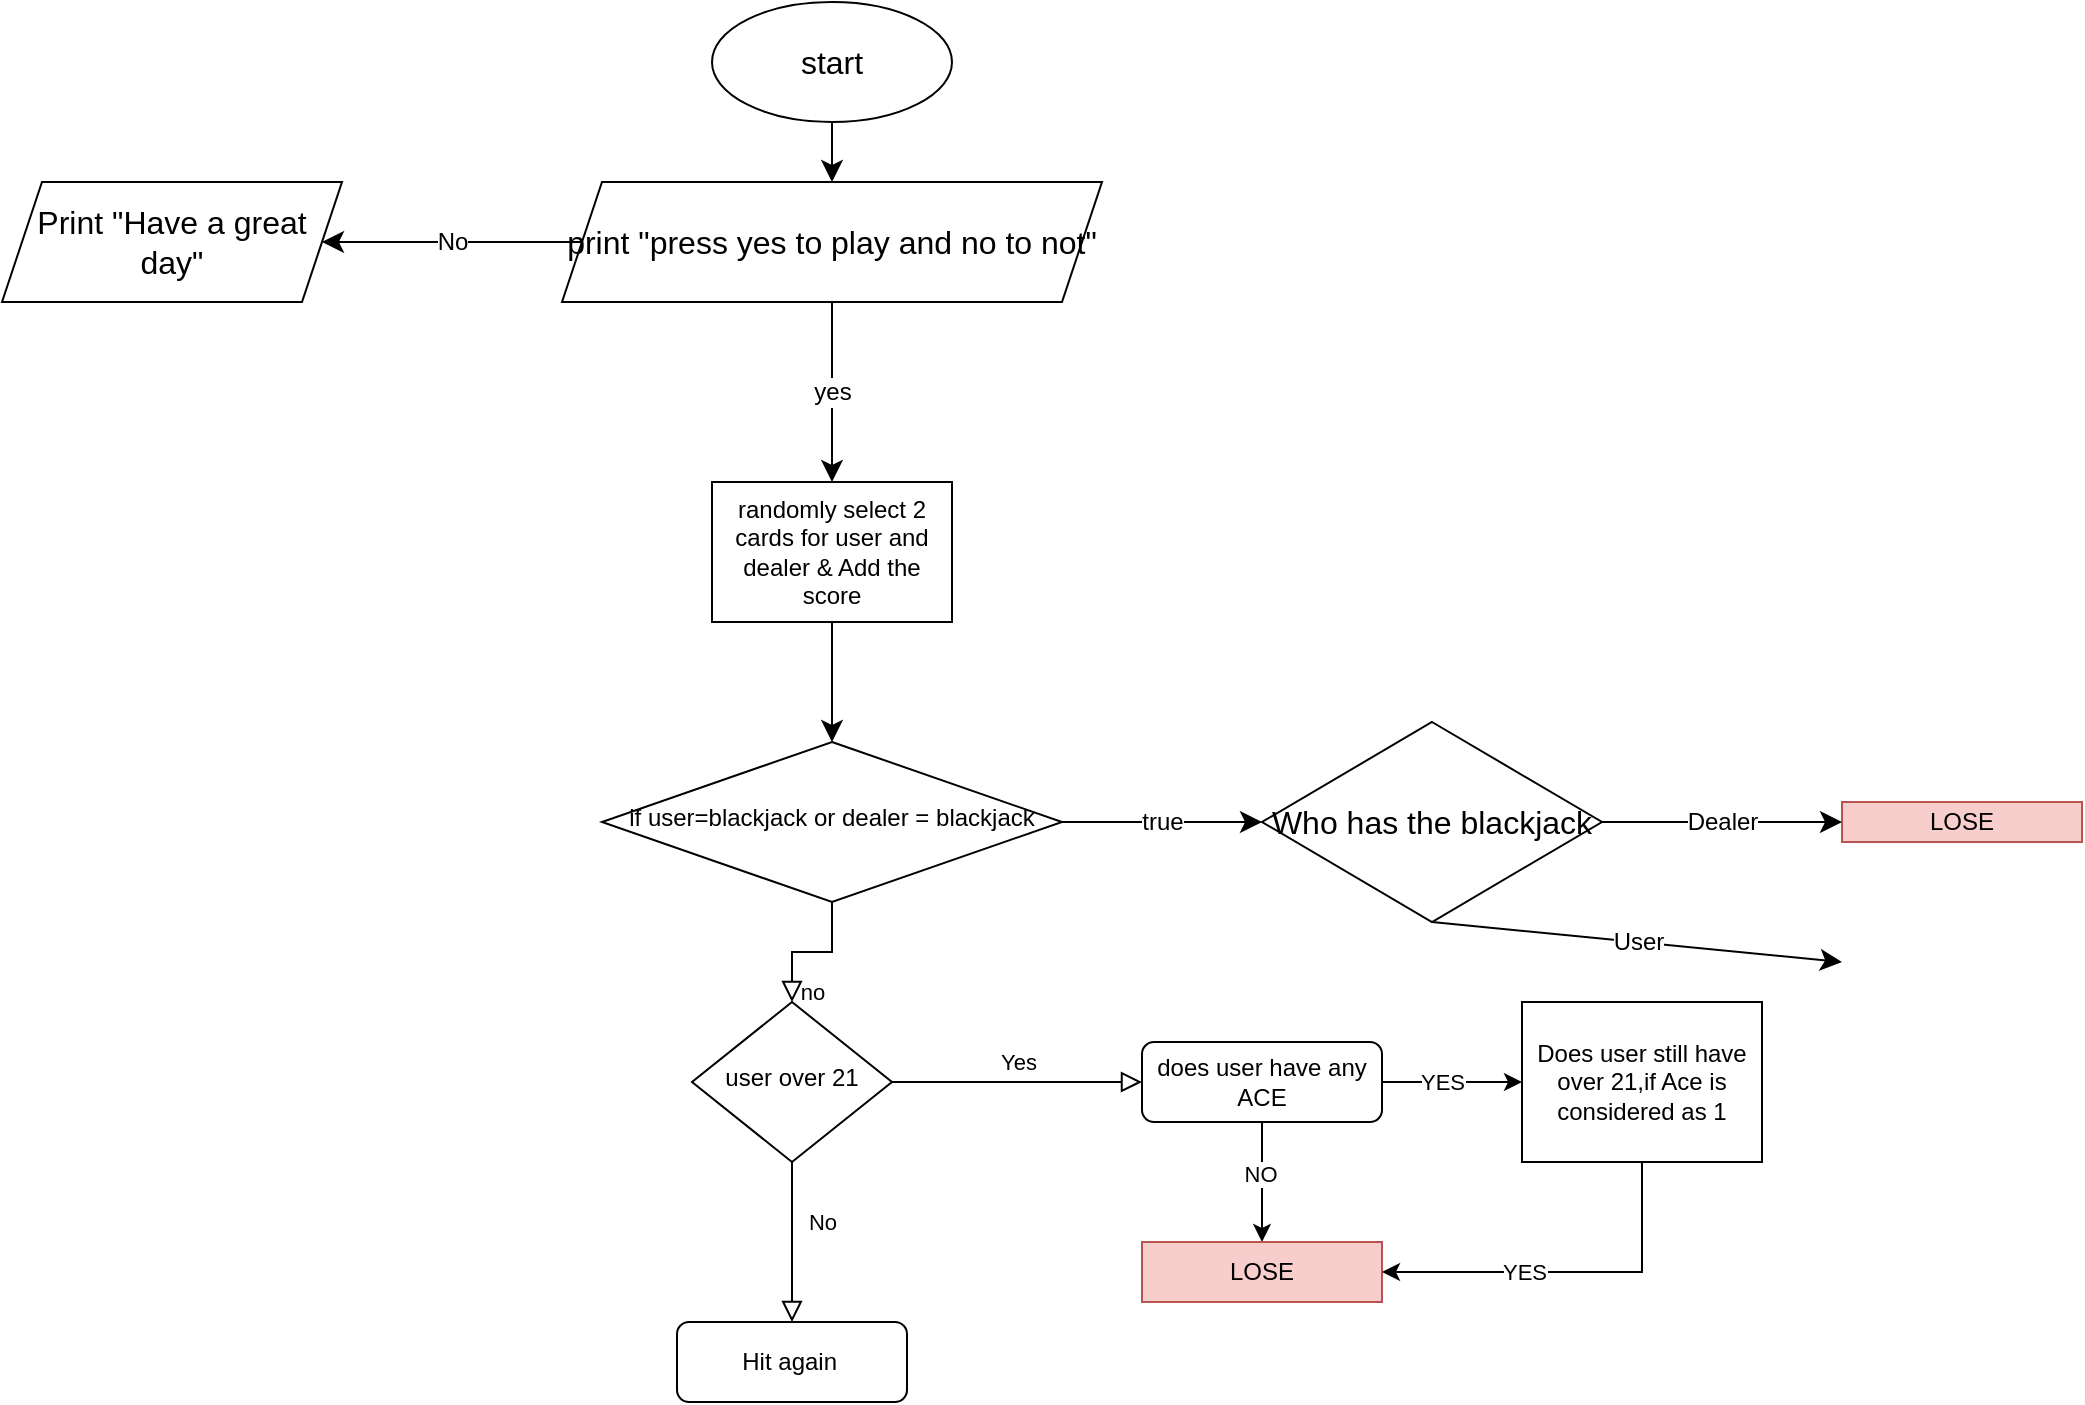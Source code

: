 <mxfile version="22.1.17" type="github">
  <diagram id="C5RBs43oDa-KdzZeNtuy" name="Page-1">
    <mxGraphModel dx="1659" dy="1642" grid="1" gridSize="10" guides="1" tooltips="1" connect="1" arrows="1" fold="1" page="1" pageScale="1" pageWidth="827" pageHeight="1169" math="0" shadow="0">
      <root>
        <mxCell id="WIyWlLk6GJQsqaUBKTNV-0" />
        <mxCell id="WIyWlLk6GJQsqaUBKTNV-1" parent="WIyWlLk6GJQsqaUBKTNV-0" />
        <mxCell id="WIyWlLk6GJQsqaUBKTNV-4" value="no" style="rounded=0;html=1;jettySize=auto;orthogonalLoop=1;fontSize=11;endArrow=block;endFill=0;endSize=8;strokeWidth=1;shadow=0;labelBackgroundColor=none;edgeStyle=orthogonalEdgeStyle;" parent="WIyWlLk6GJQsqaUBKTNV-1" source="WIyWlLk6GJQsqaUBKTNV-6" target="WIyWlLk6GJQsqaUBKTNV-10" edge="1">
          <mxGeometry y="20" relative="1" as="geometry">
            <mxPoint as="offset" />
          </mxGeometry>
        </mxCell>
        <mxCell id="fZTOCJYXv9TFJaALJ5_O-0" value="true" style="edgeStyle=none;curved=1;rounded=0;orthogonalLoop=1;jettySize=auto;html=1;fontSize=12;startSize=8;endSize=8;" parent="WIyWlLk6GJQsqaUBKTNV-1" source="WIyWlLk6GJQsqaUBKTNV-6" edge="1">
          <mxGeometry relative="1" as="geometry">
            <mxPoint x="390" y="210" as="targetPoint" />
            <Array as="points">
              <mxPoint x="350" y="210" />
            </Array>
          </mxGeometry>
        </mxCell>
        <mxCell id="WIyWlLk6GJQsqaUBKTNV-6" value="if user=blackjack or dealer = blackjack" style="rhombus;whiteSpace=wrap;html=1;shadow=0;fontFamily=Helvetica;fontSize=12;align=center;strokeWidth=1;spacing=6;spacingTop=-4;" parent="WIyWlLk6GJQsqaUBKTNV-1" vertex="1">
          <mxGeometry x="60" y="170" width="230" height="80" as="geometry" />
        </mxCell>
        <mxCell id="WIyWlLk6GJQsqaUBKTNV-8" value="No" style="rounded=0;html=1;jettySize=auto;orthogonalLoop=1;fontSize=11;endArrow=block;endFill=0;endSize=8;strokeWidth=1;shadow=0;labelBackgroundColor=none;edgeStyle=orthogonalEdgeStyle;" parent="WIyWlLk6GJQsqaUBKTNV-1" source="WIyWlLk6GJQsqaUBKTNV-10" target="WIyWlLk6GJQsqaUBKTNV-11" edge="1">
          <mxGeometry x="-0.25" y="15" relative="1" as="geometry">
            <mxPoint as="offset" />
          </mxGeometry>
        </mxCell>
        <mxCell id="WIyWlLk6GJQsqaUBKTNV-9" value="Yes" style="edgeStyle=orthogonalEdgeStyle;rounded=0;html=1;jettySize=auto;orthogonalLoop=1;fontSize=11;endArrow=block;endFill=0;endSize=8;strokeWidth=1;shadow=0;labelBackgroundColor=none;" parent="WIyWlLk6GJQsqaUBKTNV-1" source="WIyWlLk6GJQsqaUBKTNV-10" target="WIyWlLk6GJQsqaUBKTNV-12" edge="1">
          <mxGeometry y="10" relative="1" as="geometry">
            <mxPoint as="offset" />
          </mxGeometry>
        </mxCell>
        <mxCell id="WIyWlLk6GJQsqaUBKTNV-10" value="user over 21" style="rhombus;whiteSpace=wrap;html=1;shadow=0;fontFamily=Helvetica;fontSize=12;align=center;strokeWidth=1;spacing=6;spacingTop=-4;" parent="WIyWlLk6GJQsqaUBKTNV-1" vertex="1">
          <mxGeometry x="105" y="300" width="100" height="80" as="geometry" />
        </mxCell>
        <mxCell id="WIyWlLk6GJQsqaUBKTNV-11" value="Hit again&amp;nbsp;" style="rounded=1;whiteSpace=wrap;html=1;fontSize=12;glass=0;strokeWidth=1;shadow=0;" parent="WIyWlLk6GJQsqaUBKTNV-1" vertex="1">
          <mxGeometry x="97.5" y="460" width="115" height="40" as="geometry" />
        </mxCell>
        <mxCell id="-vmxAGaNy3Ip-F6INyVo-8" style="edgeStyle=orthogonalEdgeStyle;rounded=0;orthogonalLoop=1;jettySize=auto;html=1;exitX=1;exitY=0.5;exitDx=0;exitDy=0;" parent="WIyWlLk6GJQsqaUBKTNV-1" source="WIyWlLk6GJQsqaUBKTNV-12" target="PNmAnyKzpZwrG4b_xcnc-0" edge="1">
          <mxGeometry relative="1" as="geometry">
            <mxPoint x="560" y="320" as="targetPoint" />
          </mxGeometry>
        </mxCell>
        <mxCell id="-vmxAGaNy3Ip-F6INyVo-9" value="YES" style="edgeLabel;html=1;align=center;verticalAlign=middle;resizable=0;points=[];" parent="-vmxAGaNy3Ip-F6INyVo-8" connectable="0" vertex="1">
          <mxGeometry x="0.233" y="1" relative="1" as="geometry">
            <mxPoint x="-13" y="1" as="offset" />
          </mxGeometry>
        </mxCell>
        <mxCell id="PNmAnyKzpZwrG4b_xcnc-1" style="edgeStyle=orthogonalEdgeStyle;rounded=0;orthogonalLoop=1;jettySize=auto;html=1;exitX=0.5;exitY=1;exitDx=0;exitDy=0;" parent="WIyWlLk6GJQsqaUBKTNV-1" source="WIyWlLk6GJQsqaUBKTNV-12" target="-vmxAGaNy3Ip-F6INyVo-11" edge="1">
          <mxGeometry relative="1" as="geometry" />
        </mxCell>
        <mxCell id="PNmAnyKzpZwrG4b_xcnc-2" value="NO" style="edgeLabel;html=1;align=center;verticalAlign=middle;resizable=0;points=[];" parent="PNmAnyKzpZwrG4b_xcnc-1" connectable="0" vertex="1">
          <mxGeometry x="-0.152" y="-1" relative="1" as="geometry">
            <mxPoint as="offset" />
          </mxGeometry>
        </mxCell>
        <mxCell id="WIyWlLk6GJQsqaUBKTNV-12" value="does user have any ACE" style="rounded=1;whiteSpace=wrap;html=1;fontSize=12;glass=0;strokeWidth=1;shadow=0;" parent="WIyWlLk6GJQsqaUBKTNV-1" vertex="1">
          <mxGeometry x="330" y="320" width="120" height="40" as="geometry" />
        </mxCell>
        <mxCell id="A9qofR3zjfavTWuGErba-2" value="LOSE" style="rounded=0;whiteSpace=wrap;html=1;fillColor=#f8cecc;strokeColor=#b85450;" parent="WIyWlLk6GJQsqaUBKTNV-1" vertex="1">
          <mxGeometry x="680" y="200" width="120" height="20" as="geometry" />
        </mxCell>
        <mxCell id="f4p6oUIWA1pbFgIaC3UM-0" style="edgeStyle=none;curved=1;rounded=0;orthogonalLoop=1;jettySize=auto;html=1;entryX=0.5;entryY=0;entryDx=0;entryDy=0;fontSize=12;startSize=8;endSize=8;" parent="WIyWlLk6GJQsqaUBKTNV-1" source="-vmxAGaNy3Ip-F6INyVo-7" target="WIyWlLk6GJQsqaUBKTNV-6" edge="1">
          <mxGeometry relative="1" as="geometry" />
        </mxCell>
        <mxCell id="-vmxAGaNy3Ip-F6INyVo-7" value="randomly select 2 cards for user and dealer&amp;nbsp;&amp;amp; Add the score" style="rounded=0;whiteSpace=wrap;html=1;" parent="WIyWlLk6GJQsqaUBKTNV-1" vertex="1">
          <mxGeometry x="115" y="40" width="120" height="70" as="geometry" />
        </mxCell>
        <mxCell id="fZTOCJYXv9TFJaALJ5_O-2" value="Dealer" style="edgeStyle=none;curved=1;rounded=0;orthogonalLoop=1;jettySize=auto;html=1;exitX=1;exitY=0.5;exitDx=0;exitDy=0;entryX=0;entryY=0.5;entryDx=0;entryDy=0;fontSize=12;startSize=8;endSize=8;" parent="WIyWlLk6GJQsqaUBKTNV-1" source="fZTOCJYXv9TFJaALJ5_O-1" target="A9qofR3zjfavTWuGErba-2" edge="1">
          <mxGeometry relative="1" as="geometry" />
        </mxCell>
        <mxCell id="-vmxAGaNy3Ip-F6INyVo-11" value="LOSE" style="rounded=0;whiteSpace=wrap;html=1;fillColor=#f8cecc;strokeColor=#b85450;" parent="WIyWlLk6GJQsqaUBKTNV-1" vertex="1">
          <mxGeometry x="330" y="420" width="120" height="30" as="geometry" />
        </mxCell>
        <mxCell id="fZTOCJYXv9TFJaALJ5_O-3" value="User" style="edgeStyle=none;curved=1;rounded=0;orthogonalLoop=1;jettySize=auto;html=1;exitX=0.5;exitY=1;exitDx=0;exitDy=0;entryX=0;entryY=0.5;entryDx=0;entryDy=0;fontSize=12;startSize=8;endSize=8;" parent="WIyWlLk6GJQsqaUBKTNV-1" source="fZTOCJYXv9TFJaALJ5_O-1" edge="1">
          <mxGeometry x="0.0" relative="1" as="geometry">
            <mxPoint x="680" y="280" as="targetPoint" />
            <Array as="points" />
            <mxPoint as="offset" />
          </mxGeometry>
        </mxCell>
        <mxCell id="fZTOCJYXv9TFJaALJ5_O-1" value="Who has the blackjack" style="rhombus;whiteSpace=wrap;html=1;fontSize=16;" parent="WIyWlLk6GJQsqaUBKTNV-1" vertex="1">
          <mxGeometry x="390" y="160" width="170" height="100" as="geometry" />
        </mxCell>
        <mxCell id="fZTOCJYXv9TFJaALJ5_O-7" style="edgeStyle=none;curved=1;rounded=0;orthogonalLoop=1;jettySize=auto;html=1;entryX=0.5;entryY=0;entryDx=0;entryDy=0;fontSize=12;startSize=8;endSize=8;" parent="WIyWlLk6GJQsqaUBKTNV-1" source="fZTOCJYXv9TFJaALJ5_O-4" target="fZTOCJYXv9TFJaALJ5_O-6" edge="1">
          <mxGeometry relative="1" as="geometry" />
        </mxCell>
        <mxCell id="PNmAnyKzpZwrG4b_xcnc-3" style="edgeStyle=orthogonalEdgeStyle;rounded=0;orthogonalLoop=1;jettySize=auto;html=1;exitX=0.5;exitY=1;exitDx=0;exitDy=0;entryX=1;entryY=0.5;entryDx=0;entryDy=0;" parent="WIyWlLk6GJQsqaUBKTNV-1" source="PNmAnyKzpZwrG4b_xcnc-0" target="-vmxAGaNy3Ip-F6INyVo-11" edge="1">
          <mxGeometry relative="1" as="geometry" />
        </mxCell>
        <mxCell id="PNmAnyKzpZwrG4b_xcnc-4" value="YES" style="edgeLabel;html=1;align=center;verticalAlign=middle;resizable=0;points=[];" parent="PNmAnyKzpZwrG4b_xcnc-3" connectable="0" vertex="1">
          <mxGeometry x="0.229" y="3" relative="1" as="geometry">
            <mxPoint x="-1" y="-3" as="offset" />
          </mxGeometry>
        </mxCell>
        <mxCell id="fZTOCJYXv9TFJaALJ5_O-4" value="start" style="ellipse;whiteSpace=wrap;html=1;fontSize=16;" parent="WIyWlLk6GJQsqaUBKTNV-1" vertex="1">
          <mxGeometry x="115" y="-200" width="120" height="60" as="geometry" />
        </mxCell>
        <mxCell id="PNmAnyKzpZwrG4b_xcnc-0" value="Does user still have over 21,if Ace is considered as 1" style="rounded=0;whiteSpace=wrap;html=1;" parent="WIyWlLk6GJQsqaUBKTNV-1" vertex="1">
          <mxGeometry x="520" y="300" width="120" height="80" as="geometry" />
        </mxCell>
        <mxCell id="fZTOCJYXv9TFJaALJ5_O-8" value="No" style="edgeStyle=none;curved=1;rounded=0;orthogonalLoop=1;jettySize=auto;html=1;fontSize=12;startSize=8;endSize=8;" parent="WIyWlLk6GJQsqaUBKTNV-1" source="fZTOCJYXv9TFJaALJ5_O-6" edge="1">
          <mxGeometry relative="1" as="geometry">
            <mxPoint x="-80" y="-80" as="targetPoint" />
          </mxGeometry>
        </mxCell>
        <mxCell id="fZTOCJYXv9TFJaALJ5_O-12" value="yes&lt;br&gt;" style="edgeStyle=none;curved=1;rounded=0;orthogonalLoop=1;jettySize=auto;html=1;entryX=0.5;entryY=0;entryDx=0;entryDy=0;fontSize=12;startSize=8;endSize=8;" parent="WIyWlLk6GJQsqaUBKTNV-1" source="fZTOCJYXv9TFJaALJ5_O-6" target="-vmxAGaNy3Ip-F6INyVo-7" edge="1">
          <mxGeometry relative="1" as="geometry">
            <mxPoint x="175" y="30" as="targetPoint" />
          </mxGeometry>
        </mxCell>
        <mxCell id="fZTOCJYXv9TFJaALJ5_O-6" value="print &quot;press yes to play and no to not&quot;" style="shape=parallelogram;perimeter=parallelogramPerimeter;whiteSpace=wrap;html=1;fixedSize=1;fontSize=16;" parent="WIyWlLk6GJQsqaUBKTNV-1" vertex="1">
          <mxGeometry x="40" y="-110" width="270" height="60" as="geometry" />
        </mxCell>
        <mxCell id="fZTOCJYXv9TFJaALJ5_O-10" value="Print &quot;Have a great day&quot;" style="shape=parallelogram;perimeter=parallelogramPerimeter;whiteSpace=wrap;html=1;fixedSize=1;fontSize=16;" parent="WIyWlLk6GJQsqaUBKTNV-1" vertex="1">
          <mxGeometry x="-240" y="-110" width="170" height="60" as="geometry" />
        </mxCell>
      </root>
    </mxGraphModel>
  </diagram>
</mxfile>
